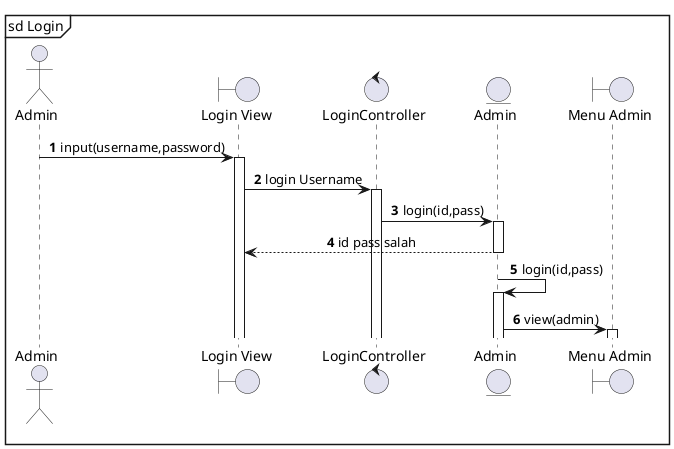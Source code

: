 @startuml name Login
mainframe sd Login
actor Admin as Admin
boundary "Login View" as LoginView
control LoginController 
entity Admin as AdminModel
boundary "Menu Admin" as MenuAdmin

autonumber
autoactivate on
skinparam SequenceMessageAlignment center

Admin->LoginView: input(username,password)
LoginView->LoginController: login Username
LoginController->AdminModel: login(id,pass)
AdminModel-->LoginView: id pass salah
AdminModel->AdminModel: login(id,pass)
AdminModel->MenuAdmin: view(admin)

@enduml